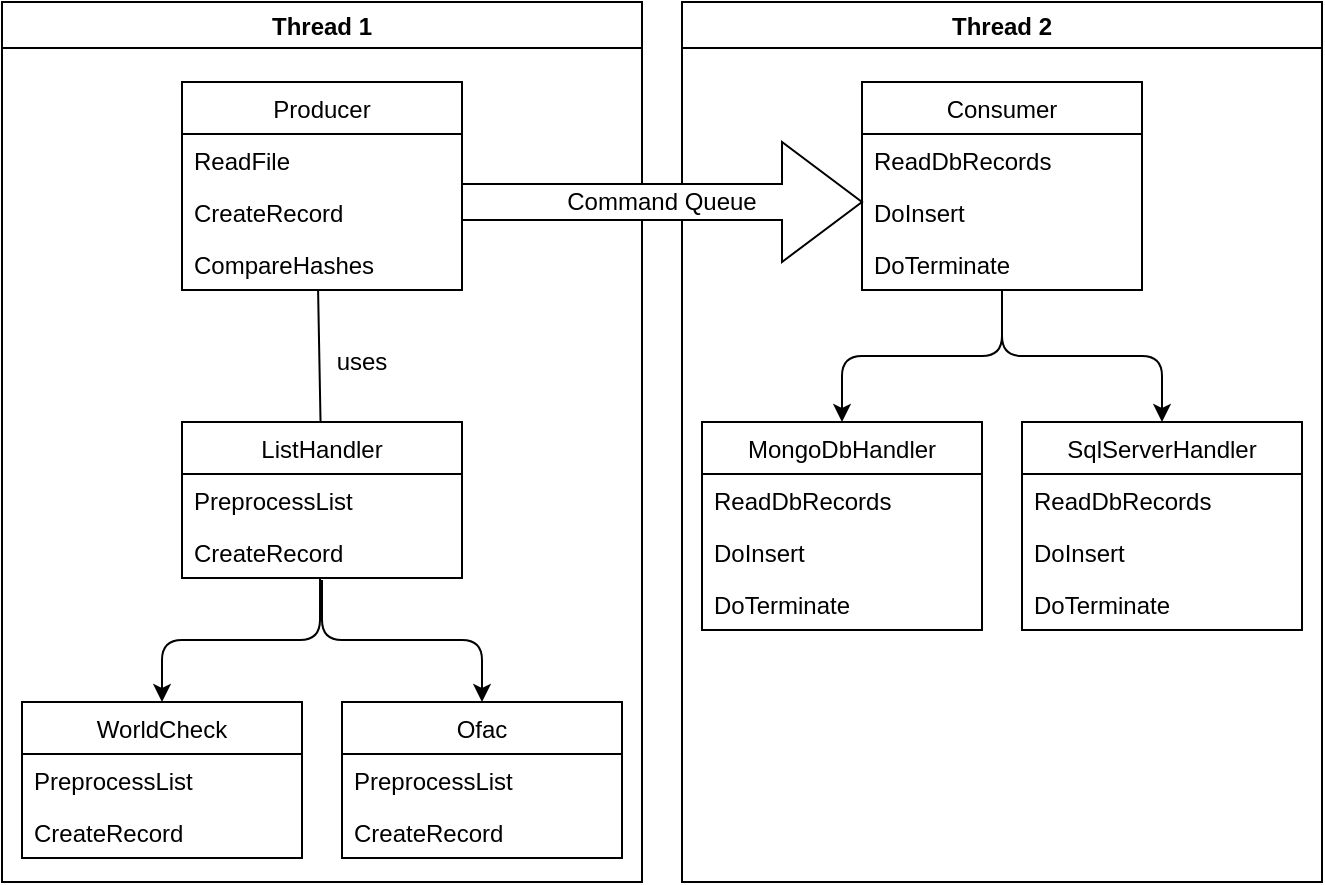 <mxfile version="14.1.8" type="github">
  <diagram id="KVnP_y0EE4OdDUwHQoc4" name="Page-1">
    <mxGraphModel dx="1846" dy="1124" grid="1" gridSize="10" guides="1" tooltips="1" connect="1" arrows="1" fold="1" page="1" pageScale="1" pageWidth="850" pageHeight="1100" math="0" shadow="0">
      <root>
        <mxCell id="0" />
        <mxCell id="1" parent="0" />
        <mxCell id="qHeQBCm4REO3UTcIzyuE-1" value="Thread 1" style="swimlane;" parent="1" vertex="1">
          <mxGeometry x="60" y="280" width="320" height="440" as="geometry" />
        </mxCell>
        <mxCell id="qHeQBCm4REO3UTcIzyuE-4" value="Producer" style="swimlane;fontStyle=0;childLayout=stackLayout;horizontal=1;startSize=26;fillColor=none;horizontalStack=0;resizeParent=1;resizeParentMax=0;resizeLast=0;collapsible=1;marginBottom=0;" parent="qHeQBCm4REO3UTcIzyuE-1" vertex="1">
          <mxGeometry x="90" y="40" width="140" height="104" as="geometry" />
        </mxCell>
        <mxCell id="qHeQBCm4REO3UTcIzyuE-5" value="ReadFile" style="text;strokeColor=none;fillColor=none;align=left;verticalAlign=top;spacingLeft=4;spacingRight=4;overflow=hidden;rotatable=0;points=[[0,0.5],[1,0.5]];portConstraint=eastwest;" parent="qHeQBCm4REO3UTcIzyuE-4" vertex="1">
          <mxGeometry y="26" width="140" height="26" as="geometry" />
        </mxCell>
        <mxCell id="qHeQBCm4REO3UTcIzyuE-6" value="CreateRecord" style="text;strokeColor=none;fillColor=none;align=left;verticalAlign=top;spacingLeft=4;spacingRight=4;overflow=hidden;rotatable=0;points=[[0,0.5],[1,0.5]];portConstraint=eastwest;" parent="qHeQBCm4REO3UTcIzyuE-4" vertex="1">
          <mxGeometry y="52" width="140" height="26" as="geometry" />
        </mxCell>
        <mxCell id="qHeQBCm4REO3UTcIzyuE-7" value="CompareHashes" style="text;strokeColor=none;fillColor=none;align=left;verticalAlign=top;spacingLeft=4;spacingRight=4;overflow=hidden;rotatable=0;points=[[0,0.5],[1,0.5]];portConstraint=eastwest;" parent="qHeQBCm4REO3UTcIzyuE-4" vertex="1">
          <mxGeometry y="78" width="140" height="26" as="geometry" />
        </mxCell>
        <mxCell id="qHeQBCm4REO3UTcIzyuE-2" value="Thread 2" style="swimlane;" parent="1" vertex="1">
          <mxGeometry x="400" y="280" width="320" height="440" as="geometry" />
        </mxCell>
        <mxCell id="qHeQBCm4REO3UTcIzyuE-8" value="Consumer" style="swimlane;fontStyle=0;childLayout=stackLayout;horizontal=1;startSize=26;fillColor=none;horizontalStack=0;resizeParent=1;resizeParentMax=0;resizeLast=0;collapsible=1;marginBottom=0;" parent="qHeQBCm4REO3UTcIzyuE-2" vertex="1">
          <mxGeometry x="90" y="40" width="140" height="104" as="geometry" />
        </mxCell>
        <mxCell id="qHeQBCm4REO3UTcIzyuE-9" value="ReadDbRecords" style="text;strokeColor=none;fillColor=none;align=left;verticalAlign=top;spacingLeft=4;spacingRight=4;overflow=hidden;rotatable=0;points=[[0,0.5],[1,0.5]];portConstraint=eastwest;" parent="qHeQBCm4REO3UTcIzyuE-8" vertex="1">
          <mxGeometry y="26" width="140" height="26" as="geometry" />
        </mxCell>
        <mxCell id="qHeQBCm4REO3UTcIzyuE-10" value="DoInsert" style="text;strokeColor=none;fillColor=none;align=left;verticalAlign=top;spacingLeft=4;spacingRight=4;overflow=hidden;rotatable=0;points=[[0,0.5],[1,0.5]];portConstraint=eastwest;" parent="qHeQBCm4REO3UTcIzyuE-8" vertex="1">
          <mxGeometry y="52" width="140" height="26" as="geometry" />
        </mxCell>
        <mxCell id="qHeQBCm4REO3UTcIzyuE-11" value="DoTerminate" style="text;strokeColor=none;fillColor=none;align=left;verticalAlign=top;spacingLeft=4;spacingRight=4;overflow=hidden;rotatable=0;points=[[0,0.5],[1,0.5]];portConstraint=eastwest;" parent="qHeQBCm4REO3UTcIzyuE-8" vertex="1">
          <mxGeometry y="78" width="140" height="26" as="geometry" />
        </mxCell>
        <mxCell id="qHeQBCm4REO3UTcIzyuE-14" value="Command Queue" style="shape=singleArrow;whiteSpace=wrap;html=1;" parent="1" vertex="1">
          <mxGeometry x="290" y="350" width="200" height="60" as="geometry" />
        </mxCell>
        <mxCell id="qHeQBCm4REO3UTcIzyuE-15" value="ListHandler" style="swimlane;fontStyle=0;childLayout=stackLayout;horizontal=1;startSize=26;fillColor=none;horizontalStack=0;resizeParent=1;resizeParentMax=0;resizeLast=0;collapsible=1;marginBottom=0;" parent="1" vertex="1">
          <mxGeometry x="150" y="490" width="140" height="78" as="geometry" />
        </mxCell>
        <mxCell id="qHeQBCm4REO3UTcIzyuE-16" value="PreprocessList" style="text;strokeColor=none;fillColor=none;align=left;verticalAlign=top;spacingLeft=4;spacingRight=4;overflow=hidden;rotatable=0;points=[[0,0.5],[1,0.5]];portConstraint=eastwest;" parent="qHeQBCm4REO3UTcIzyuE-15" vertex="1">
          <mxGeometry y="26" width="140" height="26" as="geometry" />
        </mxCell>
        <mxCell id="qHeQBCm4REO3UTcIzyuE-17" value="CreateRecord" style="text;strokeColor=none;fillColor=none;align=left;verticalAlign=top;spacingLeft=4;spacingRight=4;overflow=hidden;rotatable=0;points=[[0,0.5],[1,0.5]];portConstraint=eastwest;" parent="qHeQBCm4REO3UTcIzyuE-15" vertex="1">
          <mxGeometry y="52" width="140" height="26" as="geometry" />
        </mxCell>
        <mxCell id="qHeQBCm4REO3UTcIzyuE-21" value="" style="endArrow=none;html=1;entryX=0.486;entryY=1;entryDx=0;entryDy=0;entryPerimeter=0;fontStyle=0" parent="1" source="qHeQBCm4REO3UTcIzyuE-15" target="qHeQBCm4REO3UTcIzyuE-7" edge="1">
          <mxGeometry width="50" height="50" relative="1" as="geometry">
            <mxPoint x="400" y="590" as="sourcePoint" />
            <mxPoint x="450" y="540" as="targetPoint" />
            <Array as="points" />
          </mxGeometry>
        </mxCell>
        <mxCell id="qHeQBCm4REO3UTcIzyuE-22" value="WorldCheck" style="swimlane;fontStyle=0;childLayout=stackLayout;horizontal=1;startSize=26;fillColor=none;horizontalStack=0;resizeParent=1;resizeParentMax=0;resizeLast=0;collapsible=1;marginBottom=0;" parent="1" vertex="1">
          <mxGeometry x="70" y="630" width="140" height="78" as="geometry" />
        </mxCell>
        <mxCell id="qHeQBCm4REO3UTcIzyuE-23" value="PreprocessList" style="text;strokeColor=none;fillColor=none;align=left;verticalAlign=top;spacingLeft=4;spacingRight=4;overflow=hidden;rotatable=0;points=[[0,0.5],[1,0.5]];portConstraint=eastwest;" parent="qHeQBCm4REO3UTcIzyuE-22" vertex="1">
          <mxGeometry y="26" width="140" height="26" as="geometry" />
        </mxCell>
        <mxCell id="qHeQBCm4REO3UTcIzyuE-24" value="CreateRecord" style="text;strokeColor=none;fillColor=none;align=left;verticalAlign=top;spacingLeft=4;spacingRight=4;overflow=hidden;rotatable=0;points=[[0,0.5],[1,0.5]];portConstraint=eastwest;" parent="qHeQBCm4REO3UTcIzyuE-22" vertex="1">
          <mxGeometry y="52" width="140" height="26" as="geometry" />
        </mxCell>
        <mxCell id="qHeQBCm4REO3UTcIzyuE-25" value="Ofac" style="swimlane;fontStyle=0;childLayout=stackLayout;horizontal=1;startSize=26;fillColor=none;horizontalStack=0;resizeParent=1;resizeParentMax=0;resizeLast=0;collapsible=1;marginBottom=0;" parent="1" vertex="1">
          <mxGeometry x="230" y="630" width="140" height="78" as="geometry" />
        </mxCell>
        <mxCell id="qHeQBCm4REO3UTcIzyuE-26" value="PreprocessList" style="text;strokeColor=none;fillColor=none;align=left;verticalAlign=top;spacingLeft=4;spacingRight=4;overflow=hidden;rotatable=0;points=[[0,0.5],[1,0.5]];portConstraint=eastwest;" parent="qHeQBCm4REO3UTcIzyuE-25" vertex="1">
          <mxGeometry y="26" width="140" height="26" as="geometry" />
        </mxCell>
        <mxCell id="qHeQBCm4REO3UTcIzyuE-27" value="CreateRecord" style="text;strokeColor=none;fillColor=none;align=left;verticalAlign=top;spacingLeft=4;spacingRight=4;overflow=hidden;rotatable=0;points=[[0,0.5],[1,0.5]];portConstraint=eastwest;" parent="qHeQBCm4REO3UTcIzyuE-25" vertex="1">
          <mxGeometry y="52" width="140" height="26" as="geometry" />
        </mxCell>
        <mxCell id="qHeQBCm4REO3UTcIzyuE-28" value="" style="endArrow=classic;html=1;exitX=0.5;exitY=1.038;exitDx=0;exitDy=0;exitPerimeter=0;entryX=0.5;entryY=0;entryDx=0;entryDy=0;elbow=vertical;edgeStyle=orthogonalEdgeStyle;" parent="1" source="qHeQBCm4REO3UTcIzyuE-17" target="qHeQBCm4REO3UTcIzyuE-25" edge="1">
          <mxGeometry width="50" height="50" relative="1" as="geometry">
            <mxPoint x="400" y="590" as="sourcePoint" />
            <mxPoint x="450" y="540" as="targetPoint" />
          </mxGeometry>
        </mxCell>
        <mxCell id="qHeQBCm4REO3UTcIzyuE-29" value="" style="endArrow=classic;html=1;elbow=vertical;edgeStyle=orthogonalEdgeStyle;exitX=0.493;exitY=1;exitDx=0;exitDy=0;exitPerimeter=0;" parent="1" source="qHeQBCm4REO3UTcIzyuE-17" target="qHeQBCm4REO3UTcIzyuE-22" edge="1">
          <mxGeometry width="50" height="50" relative="1" as="geometry">
            <mxPoint x="220" y="610" as="sourcePoint" />
            <mxPoint x="300" y="630" as="targetPoint" />
          </mxGeometry>
        </mxCell>
        <mxCell id="qHeQBCm4REO3UTcIzyuE-30" value="MongoDbHandler" style="swimlane;fontStyle=0;childLayout=stackLayout;horizontal=1;startSize=26;fillColor=none;horizontalStack=0;resizeParent=1;resizeParentMax=0;resizeLast=0;collapsible=1;marginBottom=0;" parent="1" vertex="1">
          <mxGeometry x="410" y="490" width="140" height="104" as="geometry" />
        </mxCell>
        <mxCell id="qHeQBCm4REO3UTcIzyuE-31" value="ReadDbRecords" style="text;strokeColor=none;fillColor=none;align=left;verticalAlign=top;spacingLeft=4;spacingRight=4;overflow=hidden;rotatable=0;points=[[0,0.5],[1,0.5]];portConstraint=eastwest;" parent="qHeQBCm4REO3UTcIzyuE-30" vertex="1">
          <mxGeometry y="26" width="140" height="26" as="geometry" />
        </mxCell>
        <mxCell id="qHeQBCm4REO3UTcIzyuE-32" value="DoInsert" style="text;strokeColor=none;fillColor=none;align=left;verticalAlign=top;spacingLeft=4;spacingRight=4;overflow=hidden;rotatable=0;points=[[0,0.5],[1,0.5]];portConstraint=eastwest;" parent="qHeQBCm4REO3UTcIzyuE-30" vertex="1">
          <mxGeometry y="52" width="140" height="26" as="geometry" />
        </mxCell>
        <mxCell id="qHeQBCm4REO3UTcIzyuE-34" value="DoTerminate" style="text;strokeColor=none;fillColor=none;align=left;verticalAlign=top;spacingLeft=4;spacingRight=4;overflow=hidden;rotatable=0;points=[[0,0.5],[1,0.5]];portConstraint=eastwest;" parent="qHeQBCm4REO3UTcIzyuE-30" vertex="1">
          <mxGeometry y="78" width="140" height="26" as="geometry" />
        </mxCell>
        <mxCell id="qHeQBCm4REO3UTcIzyuE-33" value="uses" style="text;html=1;strokeColor=none;fillColor=none;align=center;verticalAlign=middle;whiteSpace=wrap;rounded=0;" parent="1" vertex="1">
          <mxGeometry x="220" y="450" width="40" height="20" as="geometry" />
        </mxCell>
        <mxCell id="qHeQBCm4REO3UTcIzyuE-35" value="SqlServerHandler" style="swimlane;fontStyle=0;childLayout=stackLayout;horizontal=1;startSize=26;fillColor=none;horizontalStack=0;resizeParent=1;resizeParentMax=0;resizeLast=0;collapsible=1;marginBottom=0;" parent="1" vertex="1">
          <mxGeometry x="570" y="490" width="140" height="104" as="geometry" />
        </mxCell>
        <mxCell id="qHeQBCm4REO3UTcIzyuE-36" value="ReadDbRecords" style="text;strokeColor=none;fillColor=none;align=left;verticalAlign=top;spacingLeft=4;spacingRight=4;overflow=hidden;rotatable=0;points=[[0,0.5],[1,0.5]];portConstraint=eastwest;" parent="qHeQBCm4REO3UTcIzyuE-35" vertex="1">
          <mxGeometry y="26" width="140" height="26" as="geometry" />
        </mxCell>
        <mxCell id="qHeQBCm4REO3UTcIzyuE-37" value="DoInsert" style="text;strokeColor=none;fillColor=none;align=left;verticalAlign=top;spacingLeft=4;spacingRight=4;overflow=hidden;rotatable=0;points=[[0,0.5],[1,0.5]];portConstraint=eastwest;" parent="qHeQBCm4REO3UTcIzyuE-35" vertex="1">
          <mxGeometry y="52" width="140" height="26" as="geometry" />
        </mxCell>
        <mxCell id="qHeQBCm4REO3UTcIzyuE-38" value="DoTerminate" style="text;strokeColor=none;fillColor=none;align=left;verticalAlign=top;spacingLeft=4;spacingRight=4;overflow=hidden;rotatable=0;points=[[0,0.5],[1,0.5]];portConstraint=eastwest;" parent="qHeQBCm4REO3UTcIzyuE-35" vertex="1">
          <mxGeometry y="78" width="140" height="26" as="geometry" />
        </mxCell>
        <mxCell id="qHeQBCm4REO3UTcIzyuE-39" value="" style="endArrow=classic;html=1;entryX=0.5;entryY=0;entryDx=0;entryDy=0;edgeStyle=elbowEdgeStyle;elbow=vertical;" parent="1" source="qHeQBCm4REO3UTcIzyuE-11" target="qHeQBCm4REO3UTcIzyuE-30" edge="1">
          <mxGeometry width="50" height="50" relative="1" as="geometry">
            <mxPoint x="400" y="590" as="sourcePoint" />
            <mxPoint x="450" y="540" as="targetPoint" />
          </mxGeometry>
        </mxCell>
        <mxCell id="qHeQBCm4REO3UTcIzyuE-40" value="" style="endArrow=classic;html=1;edgeStyle=elbowEdgeStyle;elbow=vertical;" parent="1" source="qHeQBCm4REO3UTcIzyuE-11" target="qHeQBCm4REO3UTcIzyuE-35" edge="1">
          <mxGeometry width="50" height="50" relative="1" as="geometry">
            <mxPoint x="557.06" y="426.002" as="sourcePoint" />
            <mxPoint x="470" y="604" as="targetPoint" />
          </mxGeometry>
        </mxCell>
      </root>
    </mxGraphModel>
  </diagram>
</mxfile>
